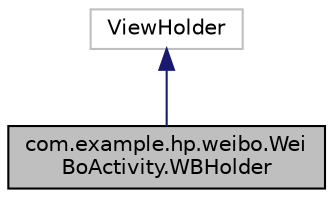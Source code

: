 digraph "com.example.hp.weibo.WeiBoActivity.WBHolder"
{
 // LATEX_PDF_SIZE
  edge [fontname="Helvetica",fontsize="10",labelfontname="Helvetica",labelfontsize="10"];
  node [fontname="Helvetica",fontsize="10",shape=record];
  Node0 [label="com.example.hp.weibo.Wei\lBoActivity.WBHolder",height=0.2,width=0.4,color="black", fillcolor="grey75", style="filled", fontcolor="black",tooltip=" "];
  Node1 -> Node0 [dir="back",color="midnightblue",fontsize="10",style="solid",fontname="Helvetica"];
  Node1 [label="ViewHolder",height=0.2,width=0.4,color="grey75", fillcolor="white", style="filled",tooltip=" "];
}
